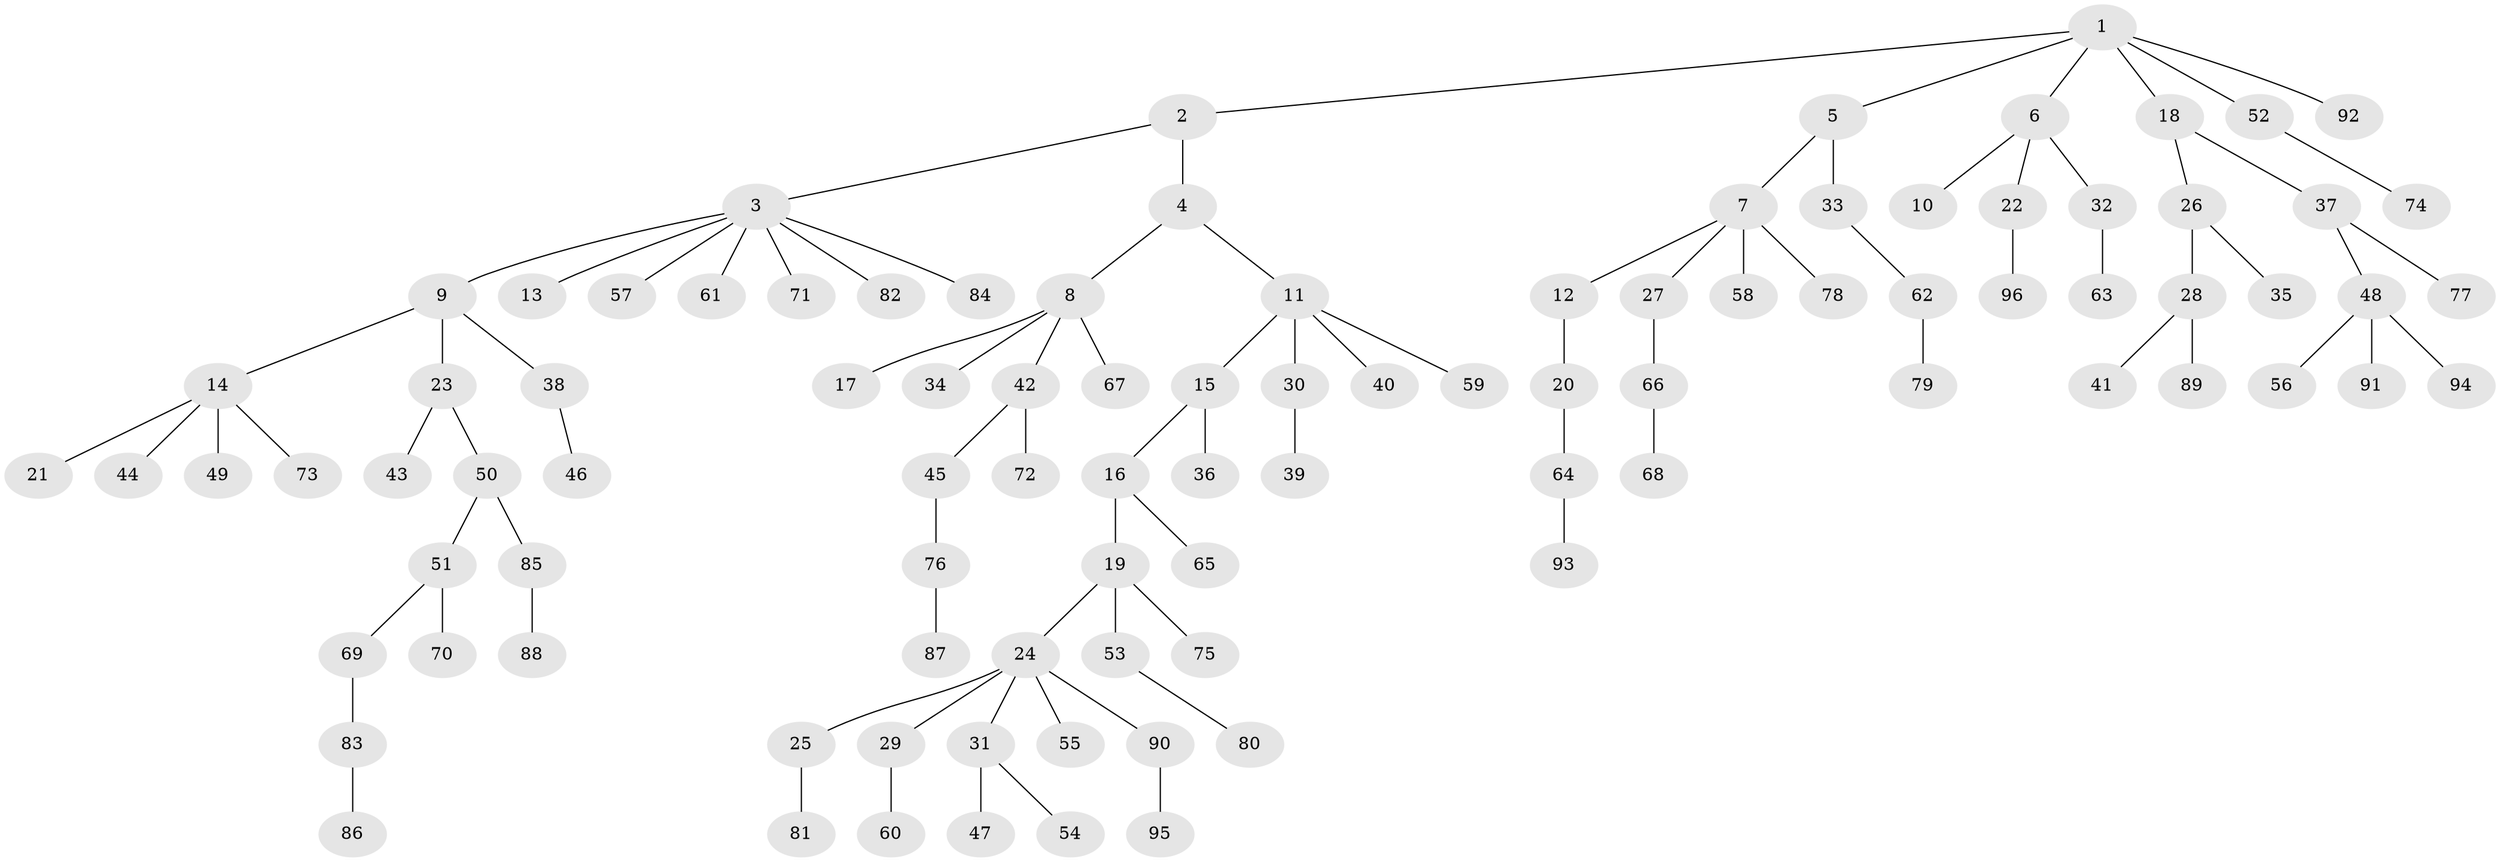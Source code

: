 // coarse degree distribution, {7: 0.029850746268656716, 4: 0.07462686567164178, 3: 0.07462686567164178, 5: 0.029850746268656716, 1: 0.6119402985074627, 6: 0.029850746268656716, 2: 0.14925373134328357}
// Generated by graph-tools (version 1.1) at 2025/24/03/03/25 07:24:05]
// undirected, 96 vertices, 95 edges
graph export_dot {
graph [start="1"]
  node [color=gray90,style=filled];
  1;
  2;
  3;
  4;
  5;
  6;
  7;
  8;
  9;
  10;
  11;
  12;
  13;
  14;
  15;
  16;
  17;
  18;
  19;
  20;
  21;
  22;
  23;
  24;
  25;
  26;
  27;
  28;
  29;
  30;
  31;
  32;
  33;
  34;
  35;
  36;
  37;
  38;
  39;
  40;
  41;
  42;
  43;
  44;
  45;
  46;
  47;
  48;
  49;
  50;
  51;
  52;
  53;
  54;
  55;
  56;
  57;
  58;
  59;
  60;
  61;
  62;
  63;
  64;
  65;
  66;
  67;
  68;
  69;
  70;
  71;
  72;
  73;
  74;
  75;
  76;
  77;
  78;
  79;
  80;
  81;
  82;
  83;
  84;
  85;
  86;
  87;
  88;
  89;
  90;
  91;
  92;
  93;
  94;
  95;
  96;
  1 -- 2;
  1 -- 5;
  1 -- 6;
  1 -- 18;
  1 -- 52;
  1 -- 92;
  2 -- 3;
  2 -- 4;
  3 -- 9;
  3 -- 13;
  3 -- 57;
  3 -- 61;
  3 -- 71;
  3 -- 82;
  3 -- 84;
  4 -- 8;
  4 -- 11;
  5 -- 7;
  5 -- 33;
  6 -- 10;
  6 -- 22;
  6 -- 32;
  7 -- 12;
  7 -- 27;
  7 -- 58;
  7 -- 78;
  8 -- 17;
  8 -- 34;
  8 -- 42;
  8 -- 67;
  9 -- 14;
  9 -- 23;
  9 -- 38;
  11 -- 15;
  11 -- 30;
  11 -- 40;
  11 -- 59;
  12 -- 20;
  14 -- 21;
  14 -- 44;
  14 -- 49;
  14 -- 73;
  15 -- 16;
  15 -- 36;
  16 -- 19;
  16 -- 65;
  18 -- 26;
  18 -- 37;
  19 -- 24;
  19 -- 53;
  19 -- 75;
  20 -- 64;
  22 -- 96;
  23 -- 43;
  23 -- 50;
  24 -- 25;
  24 -- 29;
  24 -- 31;
  24 -- 55;
  24 -- 90;
  25 -- 81;
  26 -- 28;
  26 -- 35;
  27 -- 66;
  28 -- 41;
  28 -- 89;
  29 -- 60;
  30 -- 39;
  31 -- 47;
  31 -- 54;
  32 -- 63;
  33 -- 62;
  37 -- 48;
  37 -- 77;
  38 -- 46;
  42 -- 45;
  42 -- 72;
  45 -- 76;
  48 -- 56;
  48 -- 91;
  48 -- 94;
  50 -- 51;
  50 -- 85;
  51 -- 69;
  51 -- 70;
  52 -- 74;
  53 -- 80;
  62 -- 79;
  64 -- 93;
  66 -- 68;
  69 -- 83;
  76 -- 87;
  83 -- 86;
  85 -- 88;
  90 -- 95;
}
